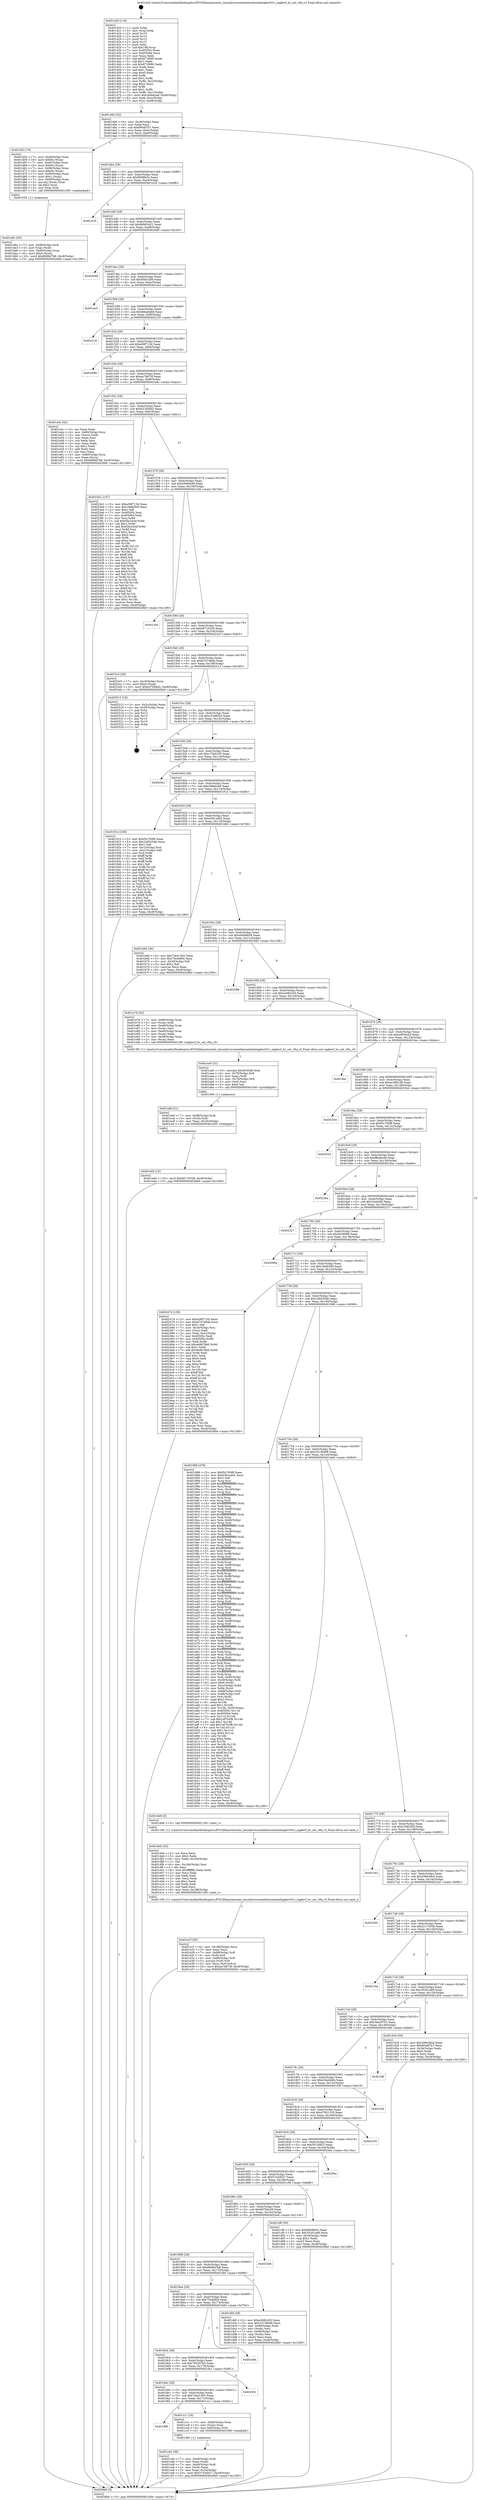 digraph "0x401420" {
  label = "0x401420 (/mnt/c/Users/mathe/Desktop/tcc/POCII/binaries/extr_linuxdriversnetethernetintelixgbevfvf.c_ixgbevf_hv_set_vfta_vf_Final-ollvm.out::main(0))"
  labelloc = "t"
  node[shape=record]

  Entry [label="",width=0.3,height=0.3,shape=circle,fillcolor=black,style=filled]
  "0x401494" [label="{
     0x401494 [32]\l
     | [instrs]\l
     &nbsp;&nbsp;0x401494 \<+6\>: mov -0xc8(%rbp),%eax\l
     &nbsp;&nbsp;0x40149a \<+2\>: mov %eax,%ecx\l
     &nbsp;&nbsp;0x40149c \<+6\>: sub $0x8944f7b7,%ecx\l
     &nbsp;&nbsp;0x4014a2 \<+6\>: mov %eax,-0xdc(%rbp)\l
     &nbsp;&nbsp;0x4014a8 \<+6\>: mov %ecx,-0xe0(%rbp)\l
     &nbsp;&nbsp;0x4014ae \<+6\>: je 0000000000401d52 \<main+0x932\>\l
  }"]
  "0x401d52" [label="{
     0x401d52 [74]\l
     | [instrs]\l
     &nbsp;&nbsp;0x401d52 \<+7\>: mov -0xa8(%rbp),%rax\l
     &nbsp;&nbsp;0x401d59 \<+6\>: movl $0x64,(%rax)\l
     &nbsp;&nbsp;0x401d5f \<+7\>: mov -0xa0(%rbp),%rax\l
     &nbsp;&nbsp;0x401d66 \<+6\>: movl $0x64,(%rax)\l
     &nbsp;&nbsp;0x401d6c \<+7\>: mov -0x98(%rbp),%rax\l
     &nbsp;&nbsp;0x401d73 \<+6\>: movl $0x64,(%rax)\l
     &nbsp;&nbsp;0x401d79 \<+7\>: mov -0x90(%rbp),%rax\l
     &nbsp;&nbsp;0x401d80 \<+6\>: movl $0x1,(%rax)\l
     &nbsp;&nbsp;0x401d86 \<+7\>: mov -0x90(%rbp),%rax\l
     &nbsp;&nbsp;0x401d8d \<+3\>: movslq (%rax),%rax\l
     &nbsp;&nbsp;0x401d90 \<+4\>: shl $0x2,%rax\l
     &nbsp;&nbsp;0x401d94 \<+3\>: mov %rax,%rdi\l
     &nbsp;&nbsp;0x401d97 \<+5\>: call 0000000000401050 \<malloc@plt\>\l
     | [calls]\l
     &nbsp;&nbsp;0x401050 \{1\} (unknown)\l
  }"]
  "0x4014b4" [label="{
     0x4014b4 [28]\l
     | [instrs]\l
     &nbsp;&nbsp;0x4014b4 \<+5\>: jmp 00000000004014b9 \<main+0x99\>\l
     &nbsp;&nbsp;0x4014b9 \<+6\>: mov -0xdc(%rbp),%eax\l
     &nbsp;&nbsp;0x4014bf \<+5\>: sub $0x8958fe5c,%eax\l
     &nbsp;&nbsp;0x4014c4 \<+6\>: mov %eax,-0xe4(%rbp)\l
     &nbsp;&nbsp;0x4014ca \<+6\>: je 0000000000401d16 \<main+0x8f6\>\l
  }"]
  Exit [label="",width=0.3,height=0.3,shape=circle,fillcolor=black,style=filled,peripheries=2]
  "0x401d16" [label="{
     0x401d16\l
  }", style=dashed]
  "0x4014d0" [label="{
     0x4014d0 [28]\l
     | [instrs]\l
     &nbsp;&nbsp;0x4014d0 \<+5\>: jmp 00000000004014d5 \<main+0xb5\>\l
     &nbsp;&nbsp;0x4014d5 \<+6\>: mov -0xdc(%rbp),%eax\l
     &nbsp;&nbsp;0x4014db \<+5\>: sub $0x8d903a21,%eax\l
     &nbsp;&nbsp;0x4014e0 \<+6\>: mov %eax,-0xe8(%rbp)\l
     &nbsp;&nbsp;0x4014e6 \<+6\>: je 0000000000402049 \<main+0xc29\>\l
  }"]
  "0x401ed4" [label="{
     0x401ed4 [15]\l
     | [instrs]\l
     &nbsp;&nbsp;0x401ed4 \<+10\>: movl $0xb6710328,-0xc8(%rbp)\l
     &nbsp;&nbsp;0x401ede \<+5\>: jmp 00000000004026b0 \<main+0x1290\>\l
  }"]
  "0x402049" [label="{
     0x402049\l
  }", style=dashed]
  "0x4014ec" [label="{
     0x4014ec [28]\l
     | [instrs]\l
     &nbsp;&nbsp;0x4014ec \<+5\>: jmp 00000000004014f1 \<main+0xd1\>\l
     &nbsp;&nbsp;0x4014f1 \<+6\>: mov -0xdc(%rbp),%eax\l
     &nbsp;&nbsp;0x4014f7 \<+5\>: sub $0x95fcc269,%eax\l
     &nbsp;&nbsp;0x4014fc \<+6\>: mov %eax,-0xec(%rbp)\l
     &nbsp;&nbsp;0x401502 \<+6\>: je 0000000000401ee3 \<main+0xac3\>\l
  }"]
  "0x401ebf" [label="{
     0x401ebf [21]\l
     | [instrs]\l
     &nbsp;&nbsp;0x401ebf \<+7\>: mov -0x88(%rbp),%rdi\l
     &nbsp;&nbsp;0x401ec6 \<+3\>: mov (%rdi),%rdi\l
     &nbsp;&nbsp;0x401ec9 \<+6\>: mov %eax,-0x18c(%rbp)\l
     &nbsp;&nbsp;0x401ecf \<+5\>: call 0000000000401030 \<free@plt\>\l
     | [calls]\l
     &nbsp;&nbsp;0x401030 \{1\} (unknown)\l
  }"]
  "0x401ee3" [label="{
     0x401ee3\l
  }", style=dashed]
  "0x401508" [label="{
     0x401508 [28]\l
     | [instrs]\l
     &nbsp;&nbsp;0x401508 \<+5\>: jmp 000000000040150d \<main+0xed\>\l
     &nbsp;&nbsp;0x40150d \<+6\>: mov -0xdc(%rbp),%eax\l
     &nbsp;&nbsp;0x401513 \<+5\>: sub $0x9e6a9a0d,%eax\l
     &nbsp;&nbsp;0x401518 \<+6\>: mov %eax,-0xf0(%rbp)\l
     &nbsp;&nbsp;0x40151e \<+6\>: je 0000000000402218 \<main+0xdf8\>\l
  }"]
  "0x401ea0" [label="{
     0x401ea0 [31]\l
     | [instrs]\l
     &nbsp;&nbsp;0x401ea0 \<+10\>: movabs $0x4030d6,%rdi\l
     &nbsp;&nbsp;0x401eaa \<+4\>: mov -0x78(%rbp),%r8\l
     &nbsp;&nbsp;0x401eae \<+3\>: mov %eax,(%r8)\l
     &nbsp;&nbsp;0x401eb1 \<+4\>: mov -0x78(%rbp),%r8\l
     &nbsp;&nbsp;0x401eb5 \<+3\>: mov (%r8),%esi\l
     &nbsp;&nbsp;0x401eb8 \<+2\>: mov $0x0,%al\l
     &nbsp;&nbsp;0x401eba \<+5\>: call 0000000000401040 \<printf@plt\>\l
     | [calls]\l
     &nbsp;&nbsp;0x401040 \{1\} (unknown)\l
  }"]
  "0x402218" [label="{
     0x402218\l
  }", style=dashed]
  "0x401524" [label="{
     0x401524 [28]\l
     | [instrs]\l
     &nbsp;&nbsp;0x401524 \<+5\>: jmp 0000000000401529 \<main+0x109\>\l
     &nbsp;&nbsp;0x401529 \<+6\>: mov -0xdc(%rbp),%eax\l
     &nbsp;&nbsp;0x40152f \<+5\>: sub $0xa58f713d,%eax\l
     &nbsp;&nbsp;0x401534 \<+6\>: mov %eax,-0xf4(%rbp)\l
     &nbsp;&nbsp;0x40153a \<+6\>: je 0000000000402698 \<main+0x1278\>\l
  }"]
  "0x401e1f" [label="{
     0x401e1f [45]\l
     | [instrs]\l
     &nbsp;&nbsp;0x401e1f \<+6\>: mov -0x188(%rbp),%ecx\l
     &nbsp;&nbsp;0x401e25 \<+3\>: imul %eax,%ecx\l
     &nbsp;&nbsp;0x401e28 \<+7\>: mov -0x88(%rbp),%r8\l
     &nbsp;&nbsp;0x401e2f \<+3\>: mov (%r8),%r8\l
     &nbsp;&nbsp;0x401e32 \<+4\>: mov -0x80(%rbp),%r9\l
     &nbsp;&nbsp;0x401e36 \<+3\>: movslq (%r9),%r9\l
     &nbsp;&nbsp;0x401e39 \<+4\>: mov %ecx,(%r8,%r9,4)\l
     &nbsp;&nbsp;0x401e3d \<+10\>: movl $0xaa7b873f,-0xc8(%rbp)\l
     &nbsp;&nbsp;0x401e47 \<+5\>: jmp 00000000004026b0 \<main+0x1290\>\l
  }"]
  "0x402698" [label="{
     0x402698\l
  }", style=dashed]
  "0x401540" [label="{
     0x401540 [28]\l
     | [instrs]\l
     &nbsp;&nbsp;0x401540 \<+5\>: jmp 0000000000401545 \<main+0x125\>\l
     &nbsp;&nbsp;0x401545 \<+6\>: mov -0xdc(%rbp),%eax\l
     &nbsp;&nbsp;0x40154b \<+5\>: sub $0xaa7b873f,%eax\l
     &nbsp;&nbsp;0x401550 \<+6\>: mov %eax,-0xf8(%rbp)\l
     &nbsp;&nbsp;0x401556 \<+6\>: je 0000000000401e4c \<main+0xa2c\>\l
  }"]
  "0x401deb" [label="{
     0x401deb [52]\l
     | [instrs]\l
     &nbsp;&nbsp;0x401deb \<+2\>: xor %ecx,%ecx\l
     &nbsp;&nbsp;0x401ded \<+5\>: mov $0x2,%edx\l
     &nbsp;&nbsp;0x401df2 \<+6\>: mov %edx,-0x184(%rbp)\l
     &nbsp;&nbsp;0x401df8 \<+1\>: cltd\l
     &nbsp;&nbsp;0x401df9 \<+6\>: mov -0x184(%rbp),%esi\l
     &nbsp;&nbsp;0x401dff \<+2\>: idiv %esi\l
     &nbsp;&nbsp;0x401e01 \<+6\>: imul $0xfffffffe,%edx,%edx\l
     &nbsp;&nbsp;0x401e07 \<+2\>: mov %ecx,%edi\l
     &nbsp;&nbsp;0x401e09 \<+2\>: sub %edx,%edi\l
     &nbsp;&nbsp;0x401e0b \<+2\>: mov %ecx,%edx\l
     &nbsp;&nbsp;0x401e0d \<+3\>: sub $0x1,%edx\l
     &nbsp;&nbsp;0x401e10 \<+2\>: add %edx,%edi\l
     &nbsp;&nbsp;0x401e12 \<+2\>: sub %edi,%ecx\l
     &nbsp;&nbsp;0x401e14 \<+6\>: mov %ecx,-0x188(%rbp)\l
     &nbsp;&nbsp;0x401e1a \<+5\>: call 0000000000401160 \<next_i\>\l
     | [calls]\l
     &nbsp;&nbsp;0x401160 \{1\} (/mnt/c/Users/mathe/Desktop/tcc/POCII/binaries/extr_linuxdriversnetethernetintelixgbevfvf.c_ixgbevf_hv_set_vfta_vf_Final-ollvm.out::next_i)\l
  }"]
  "0x401e4c" [label="{
     0x401e4c [42]\l
     | [instrs]\l
     &nbsp;&nbsp;0x401e4c \<+2\>: xor %eax,%eax\l
     &nbsp;&nbsp;0x401e4e \<+4\>: mov -0x80(%rbp),%rcx\l
     &nbsp;&nbsp;0x401e52 \<+2\>: mov (%rcx),%edx\l
     &nbsp;&nbsp;0x401e54 \<+2\>: mov %eax,%esi\l
     &nbsp;&nbsp;0x401e56 \<+2\>: sub %edx,%esi\l
     &nbsp;&nbsp;0x401e58 \<+2\>: mov %eax,%edx\l
     &nbsp;&nbsp;0x401e5a \<+3\>: sub $0x1,%edx\l
     &nbsp;&nbsp;0x401e5d \<+2\>: add %edx,%esi\l
     &nbsp;&nbsp;0x401e5f \<+2\>: sub %esi,%eax\l
     &nbsp;&nbsp;0x401e61 \<+4\>: mov -0x80(%rbp),%rcx\l
     &nbsp;&nbsp;0x401e65 \<+2\>: mov %eax,(%rcx)\l
     &nbsp;&nbsp;0x401e67 \<+10\>: movl $0x6688d7b8,-0xc8(%rbp)\l
     &nbsp;&nbsp;0x401e71 \<+5\>: jmp 00000000004026b0 \<main+0x1290\>\l
  }"]
  "0x40155c" [label="{
     0x40155c [28]\l
     | [instrs]\l
     &nbsp;&nbsp;0x40155c \<+5\>: jmp 0000000000401561 \<main+0x141\>\l
     &nbsp;&nbsp;0x401561 \<+6\>: mov -0xdc(%rbp),%eax\l
     &nbsp;&nbsp;0x401567 \<+5\>: sub $0xb37d5dd2,%eax\l
     &nbsp;&nbsp;0x40156c \<+6\>: mov %eax,-0xfc(%rbp)\l
     &nbsp;&nbsp;0x401572 \<+6\>: je 00000000004023e1 \<main+0xfc1\>\l
  }"]
  "0x401d9c" [label="{
     0x401d9c [35]\l
     | [instrs]\l
     &nbsp;&nbsp;0x401d9c \<+7\>: mov -0x88(%rbp),%rdi\l
     &nbsp;&nbsp;0x401da3 \<+3\>: mov %rax,(%rdi)\l
     &nbsp;&nbsp;0x401da6 \<+4\>: mov -0x80(%rbp),%rax\l
     &nbsp;&nbsp;0x401daa \<+6\>: movl $0x0,(%rax)\l
     &nbsp;&nbsp;0x401db0 \<+10\>: movl $0x6688d7b8,-0xc8(%rbp)\l
     &nbsp;&nbsp;0x401dba \<+5\>: jmp 00000000004026b0 \<main+0x1290\>\l
  }"]
  "0x4023e1" [label="{
     0x4023e1 [147]\l
     | [instrs]\l
     &nbsp;&nbsp;0x4023e1 \<+5\>: mov $0xa58f713d,%eax\l
     &nbsp;&nbsp;0x4023e6 \<+5\>: mov $0x19efd309,%ecx\l
     &nbsp;&nbsp;0x4023eb \<+2\>: mov $0x1,%dl\l
     &nbsp;&nbsp;0x4023ed \<+7\>: mov 0x40505c,%esi\l
     &nbsp;&nbsp;0x4023f4 \<+7\>: mov 0x405064,%edi\l
     &nbsp;&nbsp;0x4023fb \<+3\>: mov %esi,%r8d\l
     &nbsp;&nbsp;0x4023fe \<+7\>: sub $0xf3b2cb4f,%r8d\l
     &nbsp;&nbsp;0x402405 \<+4\>: sub $0x1,%r8d\l
     &nbsp;&nbsp;0x402409 \<+7\>: add $0xf3b2cb4f,%r8d\l
     &nbsp;&nbsp;0x402410 \<+4\>: imul %r8d,%esi\l
     &nbsp;&nbsp;0x402414 \<+3\>: and $0x1,%esi\l
     &nbsp;&nbsp;0x402417 \<+3\>: cmp $0x0,%esi\l
     &nbsp;&nbsp;0x40241a \<+4\>: sete %r9b\l
     &nbsp;&nbsp;0x40241e \<+3\>: cmp $0xa,%edi\l
     &nbsp;&nbsp;0x402421 \<+4\>: setl %r10b\l
     &nbsp;&nbsp;0x402425 \<+3\>: mov %r9b,%r11b\l
     &nbsp;&nbsp;0x402428 \<+4\>: xor $0xff,%r11b\l
     &nbsp;&nbsp;0x40242c \<+3\>: mov %r10b,%bl\l
     &nbsp;&nbsp;0x40242f \<+3\>: xor $0xff,%bl\l
     &nbsp;&nbsp;0x402432 \<+3\>: xor $0x0,%dl\l
     &nbsp;&nbsp;0x402435 \<+3\>: mov %r11b,%r14b\l
     &nbsp;&nbsp;0x402438 \<+4\>: and $0x0,%r14b\l
     &nbsp;&nbsp;0x40243c \<+3\>: and %dl,%r9b\l
     &nbsp;&nbsp;0x40243f \<+3\>: mov %bl,%r15b\l
     &nbsp;&nbsp;0x402442 \<+4\>: and $0x0,%r15b\l
     &nbsp;&nbsp;0x402446 \<+3\>: and %dl,%r10b\l
     &nbsp;&nbsp;0x402449 \<+3\>: or %r9b,%r14b\l
     &nbsp;&nbsp;0x40244c \<+3\>: or %r10b,%r15b\l
     &nbsp;&nbsp;0x40244f \<+3\>: xor %r15b,%r14b\l
     &nbsp;&nbsp;0x402452 \<+3\>: or %bl,%r11b\l
     &nbsp;&nbsp;0x402455 \<+4\>: xor $0xff,%r11b\l
     &nbsp;&nbsp;0x402459 \<+3\>: or $0x0,%dl\l
     &nbsp;&nbsp;0x40245c \<+3\>: and %dl,%r11b\l
     &nbsp;&nbsp;0x40245f \<+3\>: or %r11b,%r14b\l
     &nbsp;&nbsp;0x402462 \<+4\>: test $0x1,%r14b\l
     &nbsp;&nbsp;0x402466 \<+3\>: cmovne %ecx,%eax\l
     &nbsp;&nbsp;0x402469 \<+6\>: mov %eax,-0xc8(%rbp)\l
     &nbsp;&nbsp;0x40246f \<+5\>: jmp 00000000004026b0 \<main+0x1290\>\l
  }"]
  "0x401578" [label="{
     0x401578 [28]\l
     | [instrs]\l
     &nbsp;&nbsp;0x401578 \<+5\>: jmp 000000000040157d \<main+0x15d\>\l
     &nbsp;&nbsp;0x40157d \<+6\>: mov -0xdc(%rbp),%eax\l
     &nbsp;&nbsp;0x401583 \<+5\>: sub $0xb596dc94,%eax\l
     &nbsp;&nbsp;0x401588 \<+6\>: mov %eax,-0x100(%rbp)\l
     &nbsp;&nbsp;0x40158e \<+6\>: je 0000000000401c0d \<main+0x7ed\>\l
  }"]
  "0x401cd4" [label="{
     0x401cd4 [36]\l
     | [instrs]\l
     &nbsp;&nbsp;0x401cd4 \<+7\>: mov -0xb0(%rbp),%rdi\l
     &nbsp;&nbsp;0x401cdb \<+2\>: mov %eax,(%rdi)\l
     &nbsp;&nbsp;0x401cdd \<+7\>: mov -0xb0(%rbp),%rdi\l
     &nbsp;&nbsp;0x401ce4 \<+2\>: mov (%rdi),%eax\l
     &nbsp;&nbsp;0x401ce6 \<+3\>: mov %eax,-0x34(%rbp)\l
     &nbsp;&nbsp;0x401ce9 \<+10\>: movl $0x5743d027,-0xc8(%rbp)\l
     &nbsp;&nbsp;0x401cf3 \<+5\>: jmp 00000000004026b0 \<main+0x1290\>\l
  }"]
  "0x401c0d" [label="{
     0x401c0d\l
  }", style=dashed]
  "0x401594" [label="{
     0x401594 [28]\l
     | [instrs]\l
     &nbsp;&nbsp;0x401594 \<+5\>: jmp 0000000000401599 \<main+0x179\>\l
     &nbsp;&nbsp;0x401599 \<+6\>: mov -0xdc(%rbp),%eax\l
     &nbsp;&nbsp;0x40159f \<+5\>: sub $0xb6710328,%eax\l
     &nbsp;&nbsp;0x4015a4 \<+6\>: mov %eax,-0x104(%rbp)\l
     &nbsp;&nbsp;0x4015aa \<+6\>: je 00000000004023c5 \<main+0xfa5\>\l
  }"]
  "0x4018f8" [label="{
     0x4018f8\l
  }", style=dashed]
  "0x4023c5" [label="{
     0x4023c5 [28]\l
     | [instrs]\l
     &nbsp;&nbsp;0x4023c5 \<+7\>: mov -0xc0(%rbp),%rax\l
     &nbsp;&nbsp;0x4023cc \<+6\>: movl $0x0,(%rax)\l
     &nbsp;&nbsp;0x4023d2 \<+10\>: movl $0xb37d5dd2,-0xc8(%rbp)\l
     &nbsp;&nbsp;0x4023dc \<+5\>: jmp 00000000004026b0 \<main+0x1290\>\l
  }"]
  "0x4015b0" [label="{
     0x4015b0 [28]\l
     | [instrs]\l
     &nbsp;&nbsp;0x4015b0 \<+5\>: jmp 00000000004015b5 \<main+0x195\>\l
     &nbsp;&nbsp;0x4015b5 \<+6\>: mov -0xdc(%rbp),%eax\l
     &nbsp;&nbsp;0x4015bb \<+5\>: sub $0xb74748ab,%eax\l
     &nbsp;&nbsp;0x4015c0 \<+6\>: mov %eax,-0x108(%rbp)\l
     &nbsp;&nbsp;0x4015c6 \<+6\>: je 0000000000402513 \<main+0x10f3\>\l
  }"]
  "0x401cc1" [label="{
     0x401cc1 [19]\l
     | [instrs]\l
     &nbsp;&nbsp;0x401cc1 \<+7\>: mov -0xb8(%rbp),%rax\l
     &nbsp;&nbsp;0x401cc8 \<+3\>: mov (%rax),%rax\l
     &nbsp;&nbsp;0x401ccb \<+4\>: mov 0x8(%rax),%rdi\l
     &nbsp;&nbsp;0x401ccf \<+5\>: call 0000000000401060 \<atoi@plt\>\l
     | [calls]\l
     &nbsp;&nbsp;0x401060 \{1\} (unknown)\l
  }"]
  "0x402513" [label="{
     0x402513 [18]\l
     | [instrs]\l
     &nbsp;&nbsp;0x402513 \<+3\>: mov -0x2c(%rbp),%eax\l
     &nbsp;&nbsp;0x402516 \<+4\>: lea -0x28(%rbp),%rsp\l
     &nbsp;&nbsp;0x40251a \<+1\>: pop %rbx\l
     &nbsp;&nbsp;0x40251b \<+2\>: pop %r12\l
     &nbsp;&nbsp;0x40251d \<+2\>: pop %r13\l
     &nbsp;&nbsp;0x40251f \<+2\>: pop %r14\l
     &nbsp;&nbsp;0x402521 \<+2\>: pop %r15\l
     &nbsp;&nbsp;0x402523 \<+1\>: pop %rbp\l
     &nbsp;&nbsp;0x402524 \<+1\>: ret\l
  }"]
  "0x4015cc" [label="{
     0x4015cc [28]\l
     | [instrs]\l
     &nbsp;&nbsp;0x4015cc \<+5\>: jmp 00000000004015d1 \<main+0x1b1\>\l
     &nbsp;&nbsp;0x4015d1 \<+6\>: mov -0xdc(%rbp),%eax\l
     &nbsp;&nbsp;0x4015d7 \<+5\>: sub $0xc33d805a,%eax\l
     &nbsp;&nbsp;0x4015dc \<+6\>: mov %eax,-0x10c(%rbp)\l
     &nbsp;&nbsp;0x4015e2 \<+6\>: je 000000000040260b \<main+0x11eb\>\l
  }"]
  "0x4018dc" [label="{
     0x4018dc [28]\l
     | [instrs]\l
     &nbsp;&nbsp;0x4018dc \<+5\>: jmp 00000000004018e1 \<main+0x4c1\>\l
     &nbsp;&nbsp;0x4018e1 \<+6\>: mov -0xdc(%rbp),%eax\l
     &nbsp;&nbsp;0x4018e7 \<+5\>: sub $0x7cb41393,%eax\l
     &nbsp;&nbsp;0x4018ec \<+6\>: mov %eax,-0x17c(%rbp)\l
     &nbsp;&nbsp;0x4018f2 \<+6\>: je 0000000000401cc1 \<main+0x8a1\>\l
  }"]
  "0x40260b" [label="{
     0x40260b\l
  }", style=dashed]
  "0x4015e8" [label="{
     0x4015e8 [28]\l
     | [instrs]\l
     &nbsp;&nbsp;0x4015e8 \<+5\>: jmp 00000000004015ed \<main+0x1cd\>\l
     &nbsp;&nbsp;0x4015ed \<+6\>: mov -0xdc(%rbp),%eax\l
     &nbsp;&nbsp;0x4015f3 \<+5\>: sub $0xc73b9105,%eax\l
     &nbsp;&nbsp;0x4015f8 \<+6\>: mov %eax,-0x110(%rbp)\l
     &nbsp;&nbsp;0x4015fe \<+6\>: je 00000000004020e1 \<main+0xcc1\>\l
  }"]
  "0x4023b1" [label="{
     0x4023b1\l
  }", style=dashed]
  "0x4020e1" [label="{
     0x4020e1\l
  }", style=dashed]
  "0x401604" [label="{
     0x401604 [28]\l
     | [instrs]\l
     &nbsp;&nbsp;0x401604 \<+5\>: jmp 0000000000401609 \<main+0x1e9\>\l
     &nbsp;&nbsp;0x401609 \<+6\>: mov -0xdc(%rbp),%eax\l
     &nbsp;&nbsp;0x40160f \<+5\>: sub $0xc94bd2a9,%eax\l
     &nbsp;&nbsp;0x401614 \<+6\>: mov %eax,-0x114(%rbp)\l
     &nbsp;&nbsp;0x40161a \<+6\>: je 000000000040191e \<main+0x4fe\>\l
  }"]
  "0x4018c0" [label="{
     0x4018c0 [28]\l
     | [instrs]\l
     &nbsp;&nbsp;0x4018c0 \<+5\>: jmp 00000000004018c5 \<main+0x4a5\>\l
     &nbsp;&nbsp;0x4018c5 \<+6\>: mov -0xdc(%rbp),%eax\l
     &nbsp;&nbsp;0x4018cb \<+5\>: sub $0x792297b5,%eax\l
     &nbsp;&nbsp;0x4018d0 \<+6\>: mov %eax,-0x178(%rbp)\l
     &nbsp;&nbsp;0x4018d6 \<+6\>: je 00000000004023b1 \<main+0xf91\>\l
  }"]
  "0x40191e" [label="{
     0x40191e [106]\l
     | [instrs]\l
     &nbsp;&nbsp;0x40191e \<+5\>: mov $0xf5c700f8,%eax\l
     &nbsp;&nbsp;0x401923 \<+5\>: mov $0x1b85204b,%ecx\l
     &nbsp;&nbsp;0x401928 \<+2\>: mov $0x1,%dl\l
     &nbsp;&nbsp;0x40192a \<+7\>: mov -0xc2(%rbp),%sil\l
     &nbsp;&nbsp;0x401931 \<+7\>: mov -0xc1(%rbp),%dil\l
     &nbsp;&nbsp;0x401938 \<+3\>: mov %sil,%r8b\l
     &nbsp;&nbsp;0x40193b \<+4\>: xor $0xff,%r8b\l
     &nbsp;&nbsp;0x40193f \<+3\>: mov %dil,%r9b\l
     &nbsp;&nbsp;0x401942 \<+4\>: xor $0xff,%r9b\l
     &nbsp;&nbsp;0x401946 \<+3\>: xor $0x1,%dl\l
     &nbsp;&nbsp;0x401949 \<+3\>: mov %r8b,%r10b\l
     &nbsp;&nbsp;0x40194c \<+4\>: and $0xff,%r10b\l
     &nbsp;&nbsp;0x401950 \<+3\>: and %dl,%sil\l
     &nbsp;&nbsp;0x401953 \<+3\>: mov %r9b,%r11b\l
     &nbsp;&nbsp;0x401956 \<+4\>: and $0xff,%r11b\l
     &nbsp;&nbsp;0x40195a \<+3\>: and %dl,%dil\l
     &nbsp;&nbsp;0x40195d \<+3\>: or %sil,%r10b\l
     &nbsp;&nbsp;0x401960 \<+3\>: or %dil,%r11b\l
     &nbsp;&nbsp;0x401963 \<+3\>: xor %r11b,%r10b\l
     &nbsp;&nbsp;0x401966 \<+3\>: or %r9b,%r8b\l
     &nbsp;&nbsp;0x401969 \<+4\>: xor $0xff,%r8b\l
     &nbsp;&nbsp;0x40196d \<+3\>: or $0x1,%dl\l
     &nbsp;&nbsp;0x401970 \<+3\>: and %dl,%r8b\l
     &nbsp;&nbsp;0x401973 \<+3\>: or %r8b,%r10b\l
     &nbsp;&nbsp;0x401976 \<+4\>: test $0x1,%r10b\l
     &nbsp;&nbsp;0x40197a \<+3\>: cmovne %ecx,%eax\l
     &nbsp;&nbsp;0x40197d \<+6\>: mov %eax,-0xc8(%rbp)\l
     &nbsp;&nbsp;0x401983 \<+5\>: jmp 00000000004026b0 \<main+0x1290\>\l
  }"]
  "0x401620" [label="{
     0x401620 [28]\l
     | [instrs]\l
     &nbsp;&nbsp;0x401620 \<+5\>: jmp 0000000000401625 \<main+0x205\>\l
     &nbsp;&nbsp;0x401625 \<+6\>: mov -0xdc(%rbp),%eax\l
     &nbsp;&nbsp;0x40162b \<+5\>: sub $0xd381a462,%eax\l
     &nbsp;&nbsp;0x401630 \<+6\>: mov %eax,-0x118(%rbp)\l
     &nbsp;&nbsp;0x401636 \<+6\>: je 0000000000401b66 \<main+0x746\>\l
  }"]
  "0x4026b0" [label="{
     0x4026b0 [5]\l
     | [instrs]\l
     &nbsp;&nbsp;0x4026b0 \<+5\>: jmp 0000000000401494 \<main+0x74\>\l
  }"]
  "0x401420" [label="{
     0x401420 [116]\l
     | [instrs]\l
     &nbsp;&nbsp;0x401420 \<+1\>: push %rbp\l
     &nbsp;&nbsp;0x401421 \<+3\>: mov %rsp,%rbp\l
     &nbsp;&nbsp;0x401424 \<+2\>: push %r15\l
     &nbsp;&nbsp;0x401426 \<+2\>: push %r14\l
     &nbsp;&nbsp;0x401428 \<+2\>: push %r13\l
     &nbsp;&nbsp;0x40142a \<+2\>: push %r12\l
     &nbsp;&nbsp;0x40142c \<+1\>: push %rbx\l
     &nbsp;&nbsp;0x40142d \<+7\>: sub $0x198,%rsp\l
     &nbsp;&nbsp;0x401434 \<+7\>: mov 0x40505c,%eax\l
     &nbsp;&nbsp;0x40143b \<+7\>: mov 0x405064,%ecx\l
     &nbsp;&nbsp;0x401442 \<+2\>: mov %eax,%edx\l
     &nbsp;&nbsp;0x401444 \<+6\>: add $0x871fb90,%edx\l
     &nbsp;&nbsp;0x40144a \<+3\>: sub $0x1,%edx\l
     &nbsp;&nbsp;0x40144d \<+6\>: sub $0x871fb90,%edx\l
     &nbsp;&nbsp;0x401453 \<+3\>: imul %edx,%eax\l
     &nbsp;&nbsp;0x401456 \<+3\>: and $0x1,%eax\l
     &nbsp;&nbsp;0x401459 \<+3\>: cmp $0x0,%eax\l
     &nbsp;&nbsp;0x40145c \<+4\>: sete %r8b\l
     &nbsp;&nbsp;0x401460 \<+4\>: and $0x1,%r8b\l
     &nbsp;&nbsp;0x401464 \<+7\>: mov %r8b,-0xc2(%rbp)\l
     &nbsp;&nbsp;0x40146b \<+3\>: cmp $0xa,%ecx\l
     &nbsp;&nbsp;0x40146e \<+4\>: setl %r8b\l
     &nbsp;&nbsp;0x401472 \<+4\>: and $0x1,%r8b\l
     &nbsp;&nbsp;0x401476 \<+7\>: mov %r8b,-0xc1(%rbp)\l
     &nbsp;&nbsp;0x40147d \<+10\>: movl $0xc94bd2a9,-0xc8(%rbp)\l
     &nbsp;&nbsp;0x401487 \<+6\>: mov %edi,-0xcc(%rbp)\l
     &nbsp;&nbsp;0x40148d \<+7\>: mov %rsi,-0xd8(%rbp)\l
  }"]
  "0x401b84" [label="{
     0x401b84\l
  }", style=dashed]
  "0x401b66" [label="{
     0x401b66 [30]\l
     | [instrs]\l
     &nbsp;&nbsp;0x401b66 \<+5\>: mov $0x7cb41393,%eax\l
     &nbsp;&nbsp;0x401b6b \<+5\>: mov $0x75e4df04,%ecx\l
     &nbsp;&nbsp;0x401b70 \<+3\>: mov -0x35(%rbp),%dl\l
     &nbsp;&nbsp;0x401b73 \<+3\>: test $0x1,%dl\l
     &nbsp;&nbsp;0x401b76 \<+3\>: cmovne %ecx,%eax\l
     &nbsp;&nbsp;0x401b79 \<+6\>: mov %eax,-0xc8(%rbp)\l
     &nbsp;&nbsp;0x401b7f \<+5\>: jmp 00000000004026b0 \<main+0x1290\>\l
  }"]
  "0x40163c" [label="{
     0x40163c [28]\l
     | [instrs]\l
     &nbsp;&nbsp;0x40163c \<+5\>: jmp 0000000000401641 \<main+0x221\>\l
     &nbsp;&nbsp;0x401641 \<+6\>: mov -0xdc(%rbp),%eax\l
     &nbsp;&nbsp;0x401647 \<+5\>: sub $0xdc606b58,%eax\l
     &nbsp;&nbsp;0x40164c \<+6\>: mov %eax,-0x11c(%rbp)\l
     &nbsp;&nbsp;0x401652 \<+6\>: je 000000000040258b \<main+0x116b\>\l
  }"]
  "0x4018a4" [label="{
     0x4018a4 [28]\l
     | [instrs]\l
     &nbsp;&nbsp;0x4018a4 \<+5\>: jmp 00000000004018a9 \<main+0x489\>\l
     &nbsp;&nbsp;0x4018a9 \<+6\>: mov -0xdc(%rbp),%eax\l
     &nbsp;&nbsp;0x4018af \<+5\>: sub $0x75e4df04,%eax\l
     &nbsp;&nbsp;0x4018b4 \<+6\>: mov %eax,-0x174(%rbp)\l
     &nbsp;&nbsp;0x4018ba \<+6\>: je 0000000000401b84 \<main+0x764\>\l
  }"]
  "0x40258b" [label="{
     0x40258b\l
  }", style=dashed]
  "0x401658" [label="{
     0x401658 [28]\l
     | [instrs]\l
     &nbsp;&nbsp;0x401658 \<+5\>: jmp 000000000040165d \<main+0x23d\>\l
     &nbsp;&nbsp;0x40165d \<+6\>: mov -0xdc(%rbp),%eax\l
     &nbsp;&nbsp;0x401663 \<+5\>: sub $0xe2682c05,%eax\l
     &nbsp;&nbsp;0x401668 \<+6\>: mov %eax,-0x120(%rbp)\l
     &nbsp;&nbsp;0x40166e \<+6\>: je 0000000000401e76 \<main+0xa56\>\l
  }"]
  "0x401dbf" [label="{
     0x401dbf [39]\l
     | [instrs]\l
     &nbsp;&nbsp;0x401dbf \<+5\>: mov $0xe2682c05,%eax\l
     &nbsp;&nbsp;0x401dc4 \<+5\>: mov $0x23139488,%ecx\l
     &nbsp;&nbsp;0x401dc9 \<+4\>: mov -0x80(%rbp),%rdx\l
     &nbsp;&nbsp;0x401dcd \<+2\>: mov (%rdx),%esi\l
     &nbsp;&nbsp;0x401dcf \<+7\>: mov -0x90(%rbp),%rdx\l
     &nbsp;&nbsp;0x401dd6 \<+2\>: cmp (%rdx),%esi\l
     &nbsp;&nbsp;0x401dd8 \<+3\>: cmovl %ecx,%eax\l
     &nbsp;&nbsp;0x401ddb \<+6\>: mov %eax,-0xc8(%rbp)\l
     &nbsp;&nbsp;0x401de1 \<+5\>: jmp 00000000004026b0 \<main+0x1290\>\l
  }"]
  "0x401e76" [label="{
     0x401e76 [42]\l
     | [instrs]\l
     &nbsp;&nbsp;0x401e76 \<+7\>: mov -0x88(%rbp),%rax\l
     &nbsp;&nbsp;0x401e7d \<+3\>: mov (%rax),%rdi\l
     &nbsp;&nbsp;0x401e80 \<+7\>: mov -0xa8(%rbp),%rax\l
     &nbsp;&nbsp;0x401e87 \<+2\>: mov (%rax),%esi\l
     &nbsp;&nbsp;0x401e89 \<+7\>: mov -0xa0(%rbp),%rax\l
     &nbsp;&nbsp;0x401e90 \<+2\>: mov (%rax),%edx\l
     &nbsp;&nbsp;0x401e92 \<+7\>: mov -0x98(%rbp),%rax\l
     &nbsp;&nbsp;0x401e99 \<+2\>: mov (%rax),%ecx\l
     &nbsp;&nbsp;0x401e9b \<+5\>: call 00000000004013f0 \<ixgbevf_hv_set_vfta_vf\>\l
     | [calls]\l
     &nbsp;&nbsp;0x4013f0 \{1\} (/mnt/c/Users/mathe/Desktop/tcc/POCII/binaries/extr_linuxdriversnetethernetintelixgbevfvf.c_ixgbevf_hv_set_vfta_vf_Final-ollvm.out::ixgbevf_hv_set_vfta_vf)\l
  }"]
  "0x401674" [label="{
     0x401674 [28]\l
     | [instrs]\l
     &nbsp;&nbsp;0x401674 \<+5\>: jmp 0000000000401679 \<main+0x259\>\l
     &nbsp;&nbsp;0x401679 \<+6\>: mov -0xdc(%rbp),%eax\l
     &nbsp;&nbsp;0x40167f \<+5\>: sub $0xe4f55b2d,%eax\l
     &nbsp;&nbsp;0x401684 \<+6\>: mov %eax,-0x124(%rbp)\l
     &nbsp;&nbsp;0x40168a \<+6\>: je 0000000000401fee \<main+0xbce\>\l
  }"]
  "0x401888" [label="{
     0x401888 [28]\l
     | [instrs]\l
     &nbsp;&nbsp;0x401888 \<+5\>: jmp 000000000040188d \<main+0x46d\>\l
     &nbsp;&nbsp;0x40188d \<+6\>: mov -0xdc(%rbp),%eax\l
     &nbsp;&nbsp;0x401893 \<+5\>: sub $0x6688d7b8,%eax\l
     &nbsp;&nbsp;0x401898 \<+6\>: mov %eax,-0x170(%rbp)\l
     &nbsp;&nbsp;0x40189e \<+6\>: je 0000000000401dbf \<main+0x99f\>\l
  }"]
  "0x401fee" [label="{
     0x401fee\l
  }", style=dashed]
  "0x401690" [label="{
     0x401690 [28]\l
     | [instrs]\l
     &nbsp;&nbsp;0x401690 \<+5\>: jmp 0000000000401695 \<main+0x275\>\l
     &nbsp;&nbsp;0x401695 \<+6\>: mov -0xdc(%rbp),%eax\l
     &nbsp;&nbsp;0x40169b \<+5\>: sub $0xec3981d9,%eax\l
     &nbsp;&nbsp;0x4016a0 \<+6\>: mov %eax,-0x128(%rbp)\l
     &nbsp;&nbsp;0x4016a6 \<+6\>: je 0000000000402344 \<main+0xf24\>\l
  }"]
  "0x4025e6" [label="{
     0x4025e6\l
  }", style=dashed]
  "0x402344" [label="{
     0x402344\l
  }", style=dashed]
  "0x4016ac" [label="{
     0x4016ac [28]\l
     | [instrs]\l
     &nbsp;&nbsp;0x4016ac \<+5\>: jmp 00000000004016b1 \<main+0x291\>\l
     &nbsp;&nbsp;0x4016b1 \<+6\>: mov -0xdc(%rbp),%eax\l
     &nbsp;&nbsp;0x4016b7 \<+5\>: sub $0xf5c700f8,%eax\l
     &nbsp;&nbsp;0x4016bc \<+6\>: mov %eax,-0x12c(%rbp)\l
     &nbsp;&nbsp;0x4016c2 \<+6\>: je 0000000000402525 \<main+0x1105\>\l
  }"]
  "0x40186c" [label="{
     0x40186c [28]\l
     | [instrs]\l
     &nbsp;&nbsp;0x40186c \<+5\>: jmp 0000000000401871 \<main+0x451\>\l
     &nbsp;&nbsp;0x401871 \<+6\>: mov -0xdc(%rbp),%eax\l
     &nbsp;&nbsp;0x401877 \<+5\>: sub $0x607b6c59,%eax\l
     &nbsp;&nbsp;0x40187c \<+6\>: mov %eax,-0x16c(%rbp)\l
     &nbsp;&nbsp;0x401882 \<+6\>: je 00000000004025e6 \<main+0x11c6\>\l
  }"]
  "0x402525" [label="{
     0x402525\l
  }", style=dashed]
  "0x4016c8" [label="{
     0x4016c8 [28]\l
     | [instrs]\l
     &nbsp;&nbsp;0x4016c8 \<+5\>: jmp 00000000004016cd \<main+0x2ad\>\l
     &nbsp;&nbsp;0x4016cd \<+6\>: mov -0xdc(%rbp),%eax\l
     &nbsp;&nbsp;0x4016d3 \<+5\>: sub $0xffbdbe46,%eax\l
     &nbsp;&nbsp;0x4016d8 \<+6\>: mov %eax,-0x130(%rbp)\l
     &nbsp;&nbsp;0x4016de \<+6\>: je 00000000004022ba \<main+0xe9a\>\l
  }"]
  "0x401cf8" [label="{
     0x401cf8 [30]\l
     | [instrs]\l
     &nbsp;&nbsp;0x401cf8 \<+5\>: mov $0x8958fe5c,%eax\l
     &nbsp;&nbsp;0x401cfd \<+5\>: mov $0x35201a66,%ecx\l
     &nbsp;&nbsp;0x401d02 \<+3\>: mov -0x34(%rbp),%edx\l
     &nbsp;&nbsp;0x401d05 \<+3\>: cmp $0x1,%edx\l
     &nbsp;&nbsp;0x401d08 \<+3\>: cmovl %ecx,%eax\l
     &nbsp;&nbsp;0x401d0b \<+6\>: mov %eax,-0xc8(%rbp)\l
     &nbsp;&nbsp;0x401d11 \<+5\>: jmp 00000000004026b0 \<main+0x1290\>\l
  }"]
  "0x4022ba" [label="{
     0x4022ba\l
  }", style=dashed]
  "0x4016e4" [label="{
     0x4016e4 [28]\l
     | [instrs]\l
     &nbsp;&nbsp;0x4016e4 \<+5\>: jmp 00000000004016e9 \<main+0x2c9\>\l
     &nbsp;&nbsp;0x4016e9 \<+6\>: mov -0xdc(%rbp),%eax\l
     &nbsp;&nbsp;0x4016ef \<+5\>: sub $0x1be4456,%eax\l
     &nbsp;&nbsp;0x4016f4 \<+6\>: mov %eax,-0x134(%rbp)\l
     &nbsp;&nbsp;0x4016fa \<+6\>: je 0000000000402227 \<main+0xe07\>\l
  }"]
  "0x401850" [label="{
     0x401850 [28]\l
     | [instrs]\l
     &nbsp;&nbsp;0x401850 \<+5\>: jmp 0000000000401855 \<main+0x435\>\l
     &nbsp;&nbsp;0x401855 \<+6\>: mov -0xdc(%rbp),%eax\l
     &nbsp;&nbsp;0x40185b \<+5\>: sub $0x5743d027,%eax\l
     &nbsp;&nbsp;0x401860 \<+6\>: mov %eax,-0x168(%rbp)\l
     &nbsp;&nbsp;0x401866 \<+6\>: je 0000000000401cf8 \<main+0x8d8\>\l
  }"]
  "0x402227" [label="{
     0x402227\l
  }", style=dashed]
  "0x401700" [label="{
     0x401700 [28]\l
     | [instrs]\l
     &nbsp;&nbsp;0x401700 \<+5\>: jmp 0000000000401705 \<main+0x2e5\>\l
     &nbsp;&nbsp;0x401705 \<+6\>: mov -0xdc(%rbp),%eax\l
     &nbsp;&nbsp;0x40170b \<+5\>: sub $0x5e36668,%eax\l
     &nbsp;&nbsp;0x401710 \<+6\>: mov %eax,-0x138(%rbp)\l
     &nbsp;&nbsp;0x401716 \<+6\>: je 000000000040266e \<main+0x124e\>\l
  }"]
  "0x40256a" [label="{
     0x40256a\l
  }", style=dashed]
  "0x40266e" [label="{
     0x40266e\l
  }", style=dashed]
  "0x40171c" [label="{
     0x40171c [28]\l
     | [instrs]\l
     &nbsp;&nbsp;0x40171c \<+5\>: jmp 0000000000401721 \<main+0x301\>\l
     &nbsp;&nbsp;0x401721 \<+6\>: mov -0xdc(%rbp),%eax\l
     &nbsp;&nbsp;0x401727 \<+5\>: sub $0x19efd309,%eax\l
     &nbsp;&nbsp;0x40172c \<+6\>: mov %eax,-0x13c(%rbp)\l
     &nbsp;&nbsp;0x401732 \<+6\>: je 0000000000402474 \<main+0x1054\>\l
  }"]
  "0x401834" [label="{
     0x401834 [28]\l
     | [instrs]\l
     &nbsp;&nbsp;0x401834 \<+5\>: jmp 0000000000401839 \<main+0x419\>\l
     &nbsp;&nbsp;0x401839 \<+6\>: mov -0xdc(%rbp),%eax\l
     &nbsp;&nbsp;0x40183f \<+5\>: sub $0x50150fc3,%eax\l
     &nbsp;&nbsp;0x401844 \<+6\>: mov %eax,-0x164(%rbp)\l
     &nbsp;&nbsp;0x40184a \<+6\>: je 000000000040256a \<main+0x114a\>\l
  }"]
  "0x402474" [label="{
     0x402474 [159]\l
     | [instrs]\l
     &nbsp;&nbsp;0x402474 \<+5\>: mov $0xa58f713d,%eax\l
     &nbsp;&nbsp;0x402479 \<+5\>: mov $0xb74748ab,%ecx\l
     &nbsp;&nbsp;0x40247e \<+2\>: mov $0x1,%dl\l
     &nbsp;&nbsp;0x402480 \<+7\>: mov -0xc0(%rbp),%rsi\l
     &nbsp;&nbsp;0x402487 \<+2\>: mov (%rsi),%edi\l
     &nbsp;&nbsp;0x402489 \<+3\>: mov %edi,-0x2c(%rbp)\l
     &nbsp;&nbsp;0x40248c \<+7\>: mov 0x40505c,%edi\l
     &nbsp;&nbsp;0x402493 \<+8\>: mov 0x405064,%r8d\l
     &nbsp;&nbsp;0x40249b \<+3\>: mov %edi,%r9d\l
     &nbsp;&nbsp;0x40249e \<+7\>: sub $0x4e9b7bb0,%r9d\l
     &nbsp;&nbsp;0x4024a5 \<+4\>: sub $0x1,%r9d\l
     &nbsp;&nbsp;0x4024a9 \<+7\>: add $0x4e9b7bb0,%r9d\l
     &nbsp;&nbsp;0x4024b0 \<+4\>: imul %r9d,%edi\l
     &nbsp;&nbsp;0x4024b4 \<+3\>: and $0x1,%edi\l
     &nbsp;&nbsp;0x4024b7 \<+3\>: cmp $0x0,%edi\l
     &nbsp;&nbsp;0x4024ba \<+4\>: sete %r10b\l
     &nbsp;&nbsp;0x4024be \<+4\>: cmp $0xa,%r8d\l
     &nbsp;&nbsp;0x4024c2 \<+4\>: setl %r11b\l
     &nbsp;&nbsp;0x4024c6 \<+3\>: mov %r10b,%bl\l
     &nbsp;&nbsp;0x4024c9 \<+3\>: xor $0xff,%bl\l
     &nbsp;&nbsp;0x4024cc \<+3\>: mov %r11b,%r14b\l
     &nbsp;&nbsp;0x4024cf \<+4\>: xor $0xff,%r14b\l
     &nbsp;&nbsp;0x4024d3 \<+3\>: xor $0x1,%dl\l
     &nbsp;&nbsp;0x4024d6 \<+3\>: mov %bl,%r15b\l
     &nbsp;&nbsp;0x4024d9 \<+4\>: and $0xff,%r15b\l
     &nbsp;&nbsp;0x4024dd \<+3\>: and %dl,%r10b\l
     &nbsp;&nbsp;0x4024e0 \<+3\>: mov %r14b,%r12b\l
     &nbsp;&nbsp;0x4024e3 \<+4\>: and $0xff,%r12b\l
     &nbsp;&nbsp;0x4024e7 \<+3\>: and %dl,%r11b\l
     &nbsp;&nbsp;0x4024ea \<+3\>: or %r10b,%r15b\l
     &nbsp;&nbsp;0x4024ed \<+3\>: or %r11b,%r12b\l
     &nbsp;&nbsp;0x4024f0 \<+3\>: xor %r12b,%r15b\l
     &nbsp;&nbsp;0x4024f3 \<+3\>: or %r14b,%bl\l
     &nbsp;&nbsp;0x4024f6 \<+3\>: xor $0xff,%bl\l
     &nbsp;&nbsp;0x4024f9 \<+3\>: or $0x1,%dl\l
     &nbsp;&nbsp;0x4024fc \<+2\>: and %dl,%bl\l
     &nbsp;&nbsp;0x4024fe \<+3\>: or %bl,%r15b\l
     &nbsp;&nbsp;0x402501 \<+4\>: test $0x1,%r15b\l
     &nbsp;&nbsp;0x402505 \<+3\>: cmovne %ecx,%eax\l
     &nbsp;&nbsp;0x402508 \<+6\>: mov %eax,-0xc8(%rbp)\l
     &nbsp;&nbsp;0x40250e \<+5\>: jmp 00000000004026b0 \<main+0x1290\>\l
  }"]
  "0x401738" [label="{
     0x401738 [28]\l
     | [instrs]\l
     &nbsp;&nbsp;0x401738 \<+5\>: jmp 000000000040173d \<main+0x31d\>\l
     &nbsp;&nbsp;0x40173d \<+6\>: mov -0xdc(%rbp),%eax\l
     &nbsp;&nbsp;0x401743 \<+5\>: sub $0x1b85204b,%eax\l
     &nbsp;&nbsp;0x401748 \<+6\>: mov %eax,-0x140(%rbp)\l
     &nbsp;&nbsp;0x40174e \<+6\>: je 0000000000401988 \<main+0x568\>\l
  }"]
  "0x402335" [label="{
     0x402335\l
  }", style=dashed]
  "0x401988" [label="{
     0x401988 [478]\l
     | [instrs]\l
     &nbsp;&nbsp;0x401988 \<+5\>: mov $0xf5c700f8,%eax\l
     &nbsp;&nbsp;0x40198d \<+5\>: mov $0xd381a462,%ecx\l
     &nbsp;&nbsp;0x401992 \<+2\>: mov $0x1,%dl\l
     &nbsp;&nbsp;0x401994 \<+3\>: mov %rsp,%rsi\l
     &nbsp;&nbsp;0x401997 \<+4\>: add $0xfffffffffffffff0,%rsi\l
     &nbsp;&nbsp;0x40199b \<+3\>: mov %rsi,%rsp\l
     &nbsp;&nbsp;0x40199e \<+7\>: mov %rsi,-0xc0(%rbp)\l
     &nbsp;&nbsp;0x4019a5 \<+3\>: mov %rsp,%rsi\l
     &nbsp;&nbsp;0x4019a8 \<+4\>: add $0xfffffffffffffff0,%rsi\l
     &nbsp;&nbsp;0x4019ac \<+3\>: mov %rsi,%rsp\l
     &nbsp;&nbsp;0x4019af \<+3\>: mov %rsp,%rdi\l
     &nbsp;&nbsp;0x4019b2 \<+4\>: add $0xfffffffffffffff0,%rdi\l
     &nbsp;&nbsp;0x4019b6 \<+3\>: mov %rdi,%rsp\l
     &nbsp;&nbsp;0x4019b9 \<+7\>: mov %rdi,-0xb8(%rbp)\l
     &nbsp;&nbsp;0x4019c0 \<+3\>: mov %rsp,%rdi\l
     &nbsp;&nbsp;0x4019c3 \<+4\>: add $0xfffffffffffffff0,%rdi\l
     &nbsp;&nbsp;0x4019c7 \<+3\>: mov %rdi,%rsp\l
     &nbsp;&nbsp;0x4019ca \<+7\>: mov %rdi,-0xb0(%rbp)\l
     &nbsp;&nbsp;0x4019d1 \<+3\>: mov %rsp,%rdi\l
     &nbsp;&nbsp;0x4019d4 \<+4\>: add $0xfffffffffffffff0,%rdi\l
     &nbsp;&nbsp;0x4019d8 \<+3\>: mov %rdi,%rsp\l
     &nbsp;&nbsp;0x4019db \<+7\>: mov %rdi,-0xa8(%rbp)\l
     &nbsp;&nbsp;0x4019e2 \<+3\>: mov %rsp,%rdi\l
     &nbsp;&nbsp;0x4019e5 \<+4\>: add $0xfffffffffffffff0,%rdi\l
     &nbsp;&nbsp;0x4019e9 \<+3\>: mov %rdi,%rsp\l
     &nbsp;&nbsp;0x4019ec \<+7\>: mov %rdi,-0xa0(%rbp)\l
     &nbsp;&nbsp;0x4019f3 \<+3\>: mov %rsp,%rdi\l
     &nbsp;&nbsp;0x4019f6 \<+4\>: add $0xfffffffffffffff0,%rdi\l
     &nbsp;&nbsp;0x4019fa \<+3\>: mov %rdi,%rsp\l
     &nbsp;&nbsp;0x4019fd \<+7\>: mov %rdi,-0x98(%rbp)\l
     &nbsp;&nbsp;0x401a04 \<+3\>: mov %rsp,%rdi\l
     &nbsp;&nbsp;0x401a07 \<+4\>: add $0xfffffffffffffff0,%rdi\l
     &nbsp;&nbsp;0x401a0b \<+3\>: mov %rdi,%rsp\l
     &nbsp;&nbsp;0x401a0e \<+7\>: mov %rdi,-0x90(%rbp)\l
     &nbsp;&nbsp;0x401a15 \<+3\>: mov %rsp,%rdi\l
     &nbsp;&nbsp;0x401a18 \<+4\>: add $0xfffffffffffffff0,%rdi\l
     &nbsp;&nbsp;0x401a1c \<+3\>: mov %rdi,%rsp\l
     &nbsp;&nbsp;0x401a1f \<+7\>: mov %rdi,-0x88(%rbp)\l
     &nbsp;&nbsp;0x401a26 \<+3\>: mov %rsp,%rdi\l
     &nbsp;&nbsp;0x401a29 \<+4\>: add $0xfffffffffffffff0,%rdi\l
     &nbsp;&nbsp;0x401a2d \<+3\>: mov %rdi,%rsp\l
     &nbsp;&nbsp;0x401a30 \<+4\>: mov %rdi,-0x80(%rbp)\l
     &nbsp;&nbsp;0x401a34 \<+3\>: mov %rsp,%rdi\l
     &nbsp;&nbsp;0x401a37 \<+4\>: add $0xfffffffffffffff0,%rdi\l
     &nbsp;&nbsp;0x401a3b \<+3\>: mov %rdi,%rsp\l
     &nbsp;&nbsp;0x401a3e \<+4\>: mov %rdi,-0x78(%rbp)\l
     &nbsp;&nbsp;0x401a42 \<+3\>: mov %rsp,%rdi\l
     &nbsp;&nbsp;0x401a45 \<+4\>: add $0xfffffffffffffff0,%rdi\l
     &nbsp;&nbsp;0x401a49 \<+3\>: mov %rdi,%rsp\l
     &nbsp;&nbsp;0x401a4c \<+4\>: mov %rdi,-0x70(%rbp)\l
     &nbsp;&nbsp;0x401a50 \<+3\>: mov %rsp,%rdi\l
     &nbsp;&nbsp;0x401a53 \<+4\>: add $0xfffffffffffffff0,%rdi\l
     &nbsp;&nbsp;0x401a57 \<+3\>: mov %rdi,%rsp\l
     &nbsp;&nbsp;0x401a5a \<+4\>: mov %rdi,-0x68(%rbp)\l
     &nbsp;&nbsp;0x401a5e \<+3\>: mov %rsp,%rdi\l
     &nbsp;&nbsp;0x401a61 \<+4\>: add $0xfffffffffffffff0,%rdi\l
     &nbsp;&nbsp;0x401a65 \<+3\>: mov %rdi,%rsp\l
     &nbsp;&nbsp;0x401a68 \<+4\>: mov %rdi,-0x60(%rbp)\l
     &nbsp;&nbsp;0x401a6c \<+3\>: mov %rsp,%rdi\l
     &nbsp;&nbsp;0x401a6f \<+4\>: add $0xfffffffffffffff0,%rdi\l
     &nbsp;&nbsp;0x401a73 \<+3\>: mov %rdi,%rsp\l
     &nbsp;&nbsp;0x401a76 \<+4\>: mov %rdi,-0x58(%rbp)\l
     &nbsp;&nbsp;0x401a7a \<+3\>: mov %rsp,%rdi\l
     &nbsp;&nbsp;0x401a7d \<+4\>: add $0xfffffffffffffff0,%rdi\l
     &nbsp;&nbsp;0x401a81 \<+3\>: mov %rdi,%rsp\l
     &nbsp;&nbsp;0x401a84 \<+4\>: mov %rdi,-0x50(%rbp)\l
     &nbsp;&nbsp;0x401a88 \<+3\>: mov %rsp,%rdi\l
     &nbsp;&nbsp;0x401a8b \<+4\>: add $0xfffffffffffffff0,%rdi\l
     &nbsp;&nbsp;0x401a8f \<+3\>: mov %rdi,%rsp\l
     &nbsp;&nbsp;0x401a92 \<+4\>: mov %rdi,-0x48(%rbp)\l
     &nbsp;&nbsp;0x401a96 \<+3\>: mov %rsp,%rdi\l
     &nbsp;&nbsp;0x401a99 \<+4\>: add $0xfffffffffffffff0,%rdi\l
     &nbsp;&nbsp;0x401a9d \<+3\>: mov %rdi,%rsp\l
     &nbsp;&nbsp;0x401aa0 \<+4\>: mov %rdi,-0x40(%rbp)\l
     &nbsp;&nbsp;0x401aa4 \<+7\>: mov -0xc0(%rbp),%rdi\l
     &nbsp;&nbsp;0x401aab \<+6\>: movl $0x0,(%rdi)\l
     &nbsp;&nbsp;0x401ab1 \<+7\>: mov -0xcc(%rbp),%r8d\l
     &nbsp;&nbsp;0x401ab8 \<+3\>: mov %r8d,(%rsi)\l
     &nbsp;&nbsp;0x401abb \<+7\>: mov -0xb8(%rbp),%rdi\l
     &nbsp;&nbsp;0x401ac2 \<+7\>: mov -0xd8(%rbp),%r9\l
     &nbsp;&nbsp;0x401ac9 \<+3\>: mov %r9,(%rdi)\l
     &nbsp;&nbsp;0x401acc \<+3\>: cmpl $0x2,(%rsi)\l
     &nbsp;&nbsp;0x401acf \<+4\>: setne %r10b\l
     &nbsp;&nbsp;0x401ad3 \<+4\>: and $0x1,%r10b\l
     &nbsp;&nbsp;0x401ad7 \<+4\>: mov %r10b,-0x35(%rbp)\l
     &nbsp;&nbsp;0x401adb \<+8\>: mov 0x40505c,%r11d\l
     &nbsp;&nbsp;0x401ae3 \<+7\>: mov 0x405064,%ebx\l
     &nbsp;&nbsp;0x401aea \<+3\>: mov %r11d,%r14d\l
     &nbsp;&nbsp;0x401aed \<+7\>: sub $0x1af7b2f8,%r14d\l
     &nbsp;&nbsp;0x401af4 \<+4\>: sub $0x1,%r14d\l
     &nbsp;&nbsp;0x401af8 \<+7\>: add $0x1af7b2f8,%r14d\l
     &nbsp;&nbsp;0x401aff \<+4\>: imul %r14d,%r11d\l
     &nbsp;&nbsp;0x401b03 \<+4\>: and $0x1,%r11d\l
     &nbsp;&nbsp;0x401b07 \<+4\>: cmp $0x0,%r11d\l
     &nbsp;&nbsp;0x401b0b \<+4\>: sete %r10b\l
     &nbsp;&nbsp;0x401b0f \<+3\>: cmp $0xa,%ebx\l
     &nbsp;&nbsp;0x401b12 \<+4\>: setl %r15b\l
     &nbsp;&nbsp;0x401b16 \<+3\>: mov %r10b,%r12b\l
     &nbsp;&nbsp;0x401b19 \<+4\>: xor $0xff,%r12b\l
     &nbsp;&nbsp;0x401b1d \<+3\>: mov %r15b,%r13b\l
     &nbsp;&nbsp;0x401b20 \<+4\>: xor $0xff,%r13b\l
     &nbsp;&nbsp;0x401b24 \<+3\>: xor $0x1,%dl\l
     &nbsp;&nbsp;0x401b27 \<+3\>: mov %r12b,%sil\l
     &nbsp;&nbsp;0x401b2a \<+4\>: and $0xff,%sil\l
     &nbsp;&nbsp;0x401b2e \<+3\>: and %dl,%r10b\l
     &nbsp;&nbsp;0x401b31 \<+3\>: mov %r13b,%dil\l
     &nbsp;&nbsp;0x401b34 \<+4\>: and $0xff,%dil\l
     &nbsp;&nbsp;0x401b38 \<+3\>: and %dl,%r15b\l
     &nbsp;&nbsp;0x401b3b \<+3\>: or %r10b,%sil\l
     &nbsp;&nbsp;0x401b3e \<+3\>: or %r15b,%dil\l
     &nbsp;&nbsp;0x401b41 \<+3\>: xor %dil,%sil\l
     &nbsp;&nbsp;0x401b44 \<+3\>: or %r13b,%r12b\l
     &nbsp;&nbsp;0x401b47 \<+4\>: xor $0xff,%r12b\l
     &nbsp;&nbsp;0x401b4b \<+3\>: or $0x1,%dl\l
     &nbsp;&nbsp;0x401b4e \<+3\>: and %dl,%r12b\l
     &nbsp;&nbsp;0x401b51 \<+3\>: or %r12b,%sil\l
     &nbsp;&nbsp;0x401b54 \<+4\>: test $0x1,%sil\l
     &nbsp;&nbsp;0x401b58 \<+3\>: cmovne %ecx,%eax\l
     &nbsp;&nbsp;0x401b5b \<+6\>: mov %eax,-0xc8(%rbp)\l
     &nbsp;&nbsp;0x401b61 \<+5\>: jmp 00000000004026b0 \<main+0x1290\>\l
  }"]
  "0x401754" [label="{
     0x401754 [28]\l
     | [instrs]\l
     &nbsp;&nbsp;0x401754 \<+5\>: jmp 0000000000401759 \<main+0x339\>\l
     &nbsp;&nbsp;0x401759 \<+6\>: mov -0xdc(%rbp),%eax\l
     &nbsp;&nbsp;0x40175f \<+5\>: sub $0x23139488,%eax\l
     &nbsp;&nbsp;0x401764 \<+6\>: mov %eax,-0x144(%rbp)\l
     &nbsp;&nbsp;0x40176a \<+6\>: je 0000000000401de6 \<main+0x9c6\>\l
  }"]
  "0x401818" [label="{
     0x401818 [28]\l
     | [instrs]\l
     &nbsp;&nbsp;0x401818 \<+5\>: jmp 000000000040181d \<main+0x3fd\>\l
     &nbsp;&nbsp;0x40181d \<+6\>: mov -0xdc(%rbp),%eax\l
     &nbsp;&nbsp;0x401823 \<+5\>: sub $0x47851103,%eax\l
     &nbsp;&nbsp;0x401828 \<+6\>: mov %eax,-0x160(%rbp)\l
     &nbsp;&nbsp;0x40182e \<+6\>: je 0000000000402335 \<main+0xf15\>\l
  }"]
  "0x401f39" [label="{
     0x401f39\l
  }", style=dashed]
  "0x401de6" [label="{
     0x401de6 [5]\l
     | [instrs]\l
     &nbsp;&nbsp;0x401de6 \<+5\>: call 0000000000401160 \<next_i\>\l
     | [calls]\l
     &nbsp;&nbsp;0x401160 \{1\} (/mnt/c/Users/mathe/Desktop/tcc/POCII/binaries/extr_linuxdriversnetethernetintelixgbevfvf.c_ixgbevf_hv_set_vfta_vf_Final-ollvm.out::next_i)\l
  }"]
  "0x401770" [label="{
     0x401770 [28]\l
     | [instrs]\l
     &nbsp;&nbsp;0x401770 \<+5\>: jmp 0000000000401775 \<main+0x355\>\l
     &nbsp;&nbsp;0x401775 \<+6\>: mov -0xdc(%rbp),%eax\l
     &nbsp;&nbsp;0x40177b \<+5\>: sub $0x23d63d2f,%eax\l
     &nbsp;&nbsp;0x401780 \<+6\>: mov %eax,-0x148(%rbp)\l
     &nbsp;&nbsp;0x401786 \<+6\>: je 0000000000401cb2 \<main+0x892\>\l
  }"]
  "0x4017fc" [label="{
     0x4017fc [28]\l
     | [instrs]\l
     &nbsp;&nbsp;0x4017fc \<+5\>: jmp 0000000000401801 \<main+0x3e1\>\l
     &nbsp;&nbsp;0x401801 \<+6\>: mov -0xdc(%rbp),%eax\l
     &nbsp;&nbsp;0x401807 \<+5\>: sub $0x434e040b,%eax\l
     &nbsp;&nbsp;0x40180c \<+6\>: mov %eax,-0x15c(%rbp)\l
     &nbsp;&nbsp;0x401812 \<+6\>: je 0000000000401f39 \<main+0xb19\>\l
  }"]
  "0x401cb2" [label="{
     0x401cb2\l
  }", style=dashed]
  "0x40178c" [label="{
     0x40178c [28]\l
     | [instrs]\l
     &nbsp;&nbsp;0x40178c \<+5\>: jmp 0000000000401791 \<main+0x371\>\l
     &nbsp;&nbsp;0x401791 \<+6\>: mov -0xdc(%rbp),%eax\l
     &nbsp;&nbsp;0x401797 \<+5\>: sub $0x299e3dcd,%eax\l
     &nbsp;&nbsp;0x40179c \<+6\>: mov %eax,-0x14c(%rbp)\l
     &nbsp;&nbsp;0x4017a2 \<+6\>: je 00000000004023a2 \<main+0xf82\>\l
  }"]
  "0x401fdf" [label="{
     0x401fdf\l
  }", style=dashed]
  "0x4023a2" [label="{
     0x4023a2\l
  }", style=dashed]
  "0x4017a8" [label="{
     0x4017a8 [28]\l
     | [instrs]\l
     &nbsp;&nbsp;0x4017a8 \<+5\>: jmp 00000000004017ad \<main+0x38d\>\l
     &nbsp;&nbsp;0x4017ad \<+6\>: mov -0xdc(%rbp),%eax\l
     &nbsp;&nbsp;0x4017b3 \<+5\>: sub $0x2c173038,%eax\l
     &nbsp;&nbsp;0x4017b8 \<+6\>: mov %eax,-0x150(%rbp)\l
     &nbsp;&nbsp;0x4017be \<+6\>: je 000000000040216a \<main+0xd4a\>\l
  }"]
  "0x4017e0" [label="{
     0x4017e0 [28]\l
     | [instrs]\l
     &nbsp;&nbsp;0x4017e0 \<+5\>: jmp 00000000004017e5 \<main+0x3c5\>\l
     &nbsp;&nbsp;0x4017e5 \<+6\>: mov -0xdc(%rbp),%eax\l
     &nbsp;&nbsp;0x4017eb \<+5\>: sub $0x3ae29751,%eax\l
     &nbsp;&nbsp;0x4017f0 \<+6\>: mov %eax,-0x158(%rbp)\l
     &nbsp;&nbsp;0x4017f6 \<+6\>: je 0000000000401fdf \<main+0xbbf\>\l
  }"]
  "0x40216a" [label="{
     0x40216a\l
  }", style=dashed]
  "0x4017c4" [label="{
     0x4017c4 [28]\l
     | [instrs]\l
     &nbsp;&nbsp;0x4017c4 \<+5\>: jmp 00000000004017c9 \<main+0x3a9\>\l
     &nbsp;&nbsp;0x4017c9 \<+6\>: mov -0xdc(%rbp),%eax\l
     &nbsp;&nbsp;0x4017cf \<+5\>: sub $0x35201a66,%eax\l
     &nbsp;&nbsp;0x4017d4 \<+6\>: mov %eax,-0x154(%rbp)\l
     &nbsp;&nbsp;0x4017da \<+6\>: je 0000000000401d34 \<main+0x914\>\l
  }"]
  "0x401d34" [label="{
     0x401d34 [30]\l
     | [instrs]\l
     &nbsp;&nbsp;0x401d34 \<+5\>: mov $0x299e3dcd,%eax\l
     &nbsp;&nbsp;0x401d39 \<+5\>: mov $0x8944f7b7,%ecx\l
     &nbsp;&nbsp;0x401d3e \<+3\>: mov -0x34(%rbp),%edx\l
     &nbsp;&nbsp;0x401d41 \<+3\>: cmp $0x0,%edx\l
     &nbsp;&nbsp;0x401d44 \<+3\>: cmove %ecx,%eax\l
     &nbsp;&nbsp;0x401d47 \<+6\>: mov %eax,-0xc8(%rbp)\l
     &nbsp;&nbsp;0x401d4d \<+5\>: jmp 00000000004026b0 \<main+0x1290\>\l
  }"]
  Entry -> "0x401420" [label=" 1"]
  "0x401494" -> "0x401d52" [label=" 1"]
  "0x401494" -> "0x4014b4" [label=" 15"]
  "0x402513" -> Exit [label=" 1"]
  "0x4014b4" -> "0x401d16" [label=" 0"]
  "0x4014b4" -> "0x4014d0" [label=" 15"]
  "0x402474" -> "0x4026b0" [label=" 1"]
  "0x4014d0" -> "0x402049" [label=" 0"]
  "0x4014d0" -> "0x4014ec" [label=" 15"]
  "0x4023e1" -> "0x4026b0" [label=" 1"]
  "0x4014ec" -> "0x401ee3" [label=" 0"]
  "0x4014ec" -> "0x401508" [label=" 15"]
  "0x4023c5" -> "0x4026b0" [label=" 1"]
  "0x401508" -> "0x402218" [label=" 0"]
  "0x401508" -> "0x401524" [label=" 15"]
  "0x401ed4" -> "0x4026b0" [label=" 1"]
  "0x401524" -> "0x402698" [label=" 0"]
  "0x401524" -> "0x401540" [label=" 15"]
  "0x401ebf" -> "0x401ed4" [label=" 1"]
  "0x401540" -> "0x401e4c" [label=" 1"]
  "0x401540" -> "0x40155c" [label=" 14"]
  "0x401ea0" -> "0x401ebf" [label=" 1"]
  "0x40155c" -> "0x4023e1" [label=" 1"]
  "0x40155c" -> "0x401578" [label=" 13"]
  "0x401e76" -> "0x401ea0" [label=" 1"]
  "0x401578" -> "0x401c0d" [label=" 0"]
  "0x401578" -> "0x401594" [label=" 13"]
  "0x401e4c" -> "0x4026b0" [label=" 1"]
  "0x401594" -> "0x4023c5" [label=" 1"]
  "0x401594" -> "0x4015b0" [label=" 12"]
  "0x401e1f" -> "0x4026b0" [label=" 1"]
  "0x4015b0" -> "0x402513" [label=" 1"]
  "0x4015b0" -> "0x4015cc" [label=" 11"]
  "0x401deb" -> "0x401e1f" [label=" 1"]
  "0x4015cc" -> "0x40260b" [label=" 0"]
  "0x4015cc" -> "0x4015e8" [label=" 11"]
  "0x401dbf" -> "0x4026b0" [label=" 2"]
  "0x4015e8" -> "0x4020e1" [label=" 0"]
  "0x4015e8" -> "0x401604" [label=" 11"]
  "0x401d9c" -> "0x4026b0" [label=" 1"]
  "0x401604" -> "0x40191e" [label=" 1"]
  "0x401604" -> "0x401620" [label=" 10"]
  "0x40191e" -> "0x4026b0" [label=" 1"]
  "0x401420" -> "0x401494" [label=" 1"]
  "0x4026b0" -> "0x401494" [label=" 15"]
  "0x401d34" -> "0x4026b0" [label=" 1"]
  "0x401620" -> "0x401b66" [label=" 1"]
  "0x401620" -> "0x40163c" [label=" 9"]
  "0x401cf8" -> "0x4026b0" [label=" 1"]
  "0x40163c" -> "0x40258b" [label=" 0"]
  "0x40163c" -> "0x401658" [label=" 9"]
  "0x401cc1" -> "0x401cd4" [label=" 1"]
  "0x401658" -> "0x401e76" [label=" 1"]
  "0x401658" -> "0x401674" [label=" 8"]
  "0x4018dc" -> "0x4018f8" [label=" 0"]
  "0x401674" -> "0x401fee" [label=" 0"]
  "0x401674" -> "0x401690" [label=" 8"]
  "0x401de6" -> "0x401deb" [label=" 1"]
  "0x401690" -> "0x402344" [label=" 0"]
  "0x401690" -> "0x4016ac" [label=" 8"]
  "0x4018c0" -> "0x4018dc" [label=" 1"]
  "0x4016ac" -> "0x402525" [label=" 0"]
  "0x4016ac" -> "0x4016c8" [label=" 8"]
  "0x401d52" -> "0x401d9c" [label=" 1"]
  "0x4016c8" -> "0x4022ba" [label=" 0"]
  "0x4016c8" -> "0x4016e4" [label=" 8"]
  "0x4018a4" -> "0x4018c0" [label=" 1"]
  "0x4016e4" -> "0x402227" [label=" 0"]
  "0x4016e4" -> "0x401700" [label=" 8"]
  "0x401cd4" -> "0x4026b0" [label=" 1"]
  "0x401700" -> "0x40266e" [label=" 0"]
  "0x401700" -> "0x40171c" [label=" 8"]
  "0x401888" -> "0x4018a4" [label=" 1"]
  "0x40171c" -> "0x402474" [label=" 1"]
  "0x40171c" -> "0x401738" [label=" 7"]
  "0x4018dc" -> "0x401cc1" [label=" 1"]
  "0x401738" -> "0x401988" [label=" 1"]
  "0x401738" -> "0x401754" [label=" 6"]
  "0x40186c" -> "0x401888" [label=" 3"]
  "0x401988" -> "0x4026b0" [label=" 1"]
  "0x401b66" -> "0x4026b0" [label=" 1"]
  "0x4018c0" -> "0x4023b1" [label=" 0"]
  "0x401754" -> "0x401de6" [label=" 1"]
  "0x401754" -> "0x401770" [label=" 5"]
  "0x401850" -> "0x40186c" [label=" 3"]
  "0x401770" -> "0x401cb2" [label=" 0"]
  "0x401770" -> "0x40178c" [label=" 5"]
  "0x4018a4" -> "0x401b84" [label=" 0"]
  "0x40178c" -> "0x4023a2" [label=" 0"]
  "0x40178c" -> "0x4017a8" [label=" 5"]
  "0x401834" -> "0x401850" [label=" 4"]
  "0x4017a8" -> "0x40216a" [label=" 0"]
  "0x4017a8" -> "0x4017c4" [label=" 5"]
  "0x401888" -> "0x401dbf" [label=" 2"]
  "0x4017c4" -> "0x401d34" [label=" 1"]
  "0x4017c4" -> "0x4017e0" [label=" 4"]
  "0x401834" -> "0x40256a" [label=" 0"]
  "0x4017e0" -> "0x401fdf" [label=" 0"]
  "0x4017e0" -> "0x4017fc" [label=" 4"]
  "0x401850" -> "0x401cf8" [label=" 1"]
  "0x4017fc" -> "0x401f39" [label=" 0"]
  "0x4017fc" -> "0x401818" [label=" 4"]
  "0x40186c" -> "0x4025e6" [label=" 0"]
  "0x401818" -> "0x402335" [label=" 0"]
  "0x401818" -> "0x401834" [label=" 4"]
}
